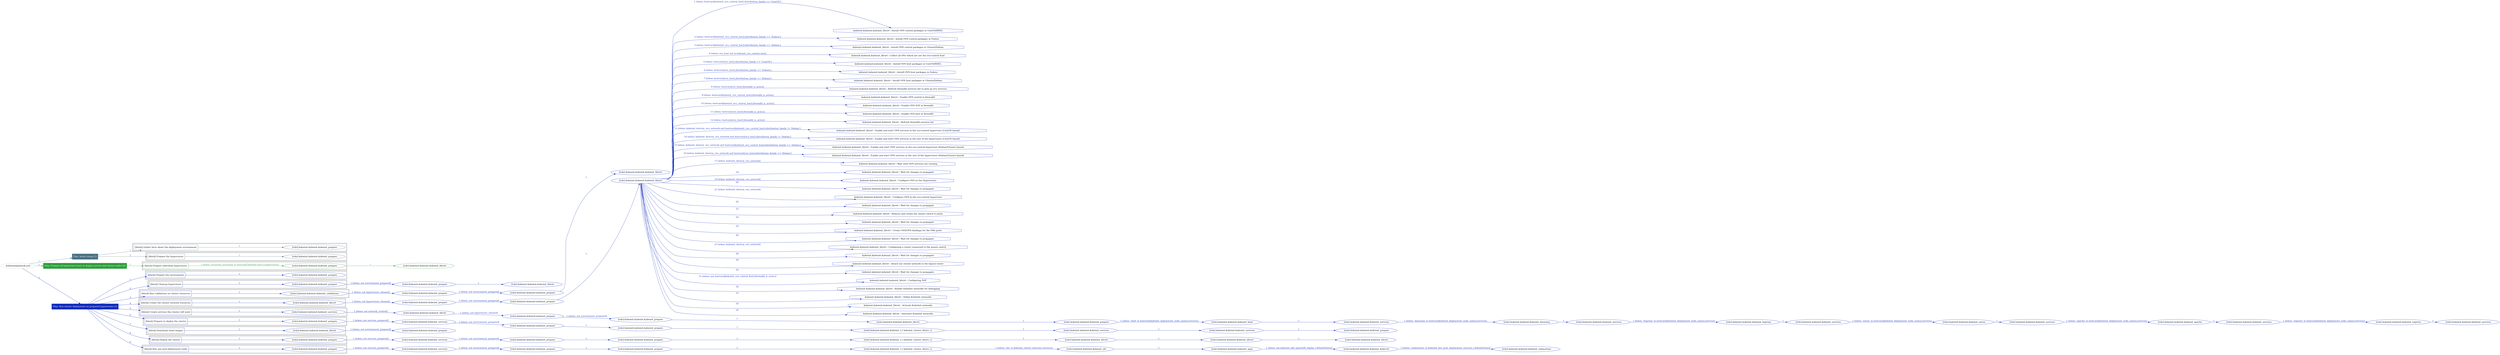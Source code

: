 digraph {
	graph [concentrate=true ordering=in rankdir=LR ratio=fill]
	edge [esep=5 sep=10]
	"kubeinit/playbook.yml" [id=root_node style=dotted]
	play_7420771f [label="Play: Initial setup (1)" color="#497083" fontcolor="#ffffff" id=play_7420771f shape=box style=filled tooltip=localhost]
	"kubeinit/playbook.yml" -> play_7420771f [label="1 " color="#497083" fontcolor="#497083" id=edge_368be7ba labeltooltip="1 " tooltip="1 "]
	subgraph "kubeinit.kubeinit.kubeinit_prepare" {
		role_701263f1 [label="[role] kubeinit.kubeinit.kubeinit_prepare" color="#497083" id=role_701263f1 tooltip="kubeinit.kubeinit.kubeinit_prepare"]
	}
	subgraph "kubeinit.kubeinit.kubeinit_prepare" {
		role_af1cd93e [label="[role] kubeinit.kubeinit.kubeinit_prepare" color="#497083" id=role_af1cd93e tooltip="kubeinit.kubeinit.kubeinit_prepare"]
	}
	subgraph "Play: Initial setup (1)" {
		play_7420771f -> block_e654a989 [label=1 color="#497083" fontcolor="#497083" id=edge_bf13eaab labeltooltip=1 tooltip=1]
		subgraph cluster_block_e654a989 {
			block_e654a989 [label="[block] Gather facts about the deployment environment" color="#497083" id=block_e654a989 labeltooltip="Gather facts about the deployment environment" shape=box tooltip="Gather facts about the deployment environment"]
			block_e654a989 -> role_701263f1 [label="1 " color="#497083" fontcolor="#497083" id=edge_9c1942f3 labeltooltip="1 " tooltip="1 "]
		}
		play_7420771f -> block_f4fbcfcd [label=2 color="#497083" fontcolor="#497083" id=edge_a1d8a9e3 labeltooltip=2 tooltip=2]
		subgraph cluster_block_f4fbcfcd {
			block_f4fbcfcd [label="[block] Prepare the hypervisors" color="#497083" id=block_f4fbcfcd labeltooltip="Prepare the hypervisors" shape=box tooltip="Prepare the hypervisors"]
			block_f4fbcfcd -> role_af1cd93e [label="1 " color="#497083" fontcolor="#497083" id=edge_2d97d461 labeltooltip="1 " tooltip="1 "]
		}
	}
	play_1cea342a [label="Play: Prepare all hypervisor hosts to deploy service and cluster nodes (0)" color="#2d9f3b" fontcolor="#ffffff" id=play_1cea342a shape=box style=filled tooltip="Play: Prepare all hypervisor hosts to deploy service and cluster nodes (0)"]
	"kubeinit/playbook.yml" -> play_1cea342a [label="2 " color="#2d9f3b" fontcolor="#2d9f3b" id=edge_59aaf8d9 labeltooltip="2 " tooltip="2 "]
	subgraph "kubeinit.kubeinit.kubeinit_libvirt" {
		role_6fa849ac [label="[role] kubeinit.kubeinit.kubeinit_libvirt" color="#2d9f3b" id=role_6fa849ac tooltip="kubeinit.kubeinit.kubeinit_libvirt"]
	}
	subgraph "kubeinit.kubeinit.kubeinit_prepare" {
		role_0d039602 [label="[role] kubeinit.kubeinit.kubeinit_prepare" color="#2d9f3b" id=role_0d039602 tooltip="kubeinit.kubeinit.kubeinit_prepare"]
		role_0d039602 -> role_6fa849ac [label="1 " color="#2d9f3b" fontcolor="#2d9f3b" id=edge_84f95bd4 labeltooltip="1 " tooltip="1 "]
	}
	subgraph "Play: Prepare all hypervisor hosts to deploy service and cluster nodes (0)" {
		play_1cea342a -> block_7aeaf0b8 [label=1 color="#2d9f3b" fontcolor="#2d9f3b" id=edge_08aff4ee labeltooltip=1 tooltip=1]
		subgraph cluster_block_7aeaf0b8 {
			block_7aeaf0b8 [label="[block] Prepare individual hypervisors" color="#2d9f3b" id=block_7aeaf0b8 labeltooltip="Prepare individual hypervisors" shape=box tooltip="Prepare individual hypervisors"]
			block_7aeaf0b8 -> role_0d039602 [label="1 [when: inventory_hostname in hostvars['kubeinit-facts'].hypervisors]" color="#2d9f3b" fontcolor="#2d9f3b" id=edge_da3703e6 labeltooltip="1 [when: inventory_hostname in hostvars['kubeinit-facts'].hypervisors]" tooltip="1 [when: inventory_hostname in hostvars['kubeinit-facts'].hypervisors]"]
		}
	}
	play_79f4475b [label="Play: Run cluster deployment on prepared hypervisors (1)" color="#102cbc" fontcolor="#ffffff" id=play_79f4475b shape=box style=filled tooltip=localhost]
	"kubeinit/playbook.yml" -> play_79f4475b [label="3 " color="#102cbc" fontcolor="#102cbc" id=edge_f532a8fe labeltooltip="3 " tooltip="3 "]
	subgraph "kubeinit.kubeinit.kubeinit_prepare" {
		role_f93e0671 [label="[role] kubeinit.kubeinit.kubeinit_prepare" color="#102cbc" id=role_f93e0671 tooltip="kubeinit.kubeinit.kubeinit_prepare"]
	}
	subgraph "kubeinit.kubeinit.kubeinit_libvirt" {
		role_ed2ef0db [label="[role] kubeinit.kubeinit.kubeinit_libvirt" color="#102cbc" id=role_ed2ef0db tooltip="kubeinit.kubeinit.kubeinit_libvirt"]
	}
	subgraph "kubeinit.kubeinit.kubeinit_prepare" {
		role_e0a0b399 [label="[role] kubeinit.kubeinit.kubeinit_prepare" color="#102cbc" id=role_e0a0b399 tooltip="kubeinit.kubeinit.kubeinit_prepare"]
		role_e0a0b399 -> role_ed2ef0db [label="1 " color="#102cbc" fontcolor="#102cbc" id=edge_40d512a1 labeltooltip="1 " tooltip="1 "]
	}
	subgraph "kubeinit.kubeinit.kubeinit_prepare" {
		role_da04e08a [label="[role] kubeinit.kubeinit.kubeinit_prepare" color="#102cbc" id=role_da04e08a tooltip="kubeinit.kubeinit.kubeinit_prepare"]
		role_da04e08a -> role_e0a0b399 [label="1 [when: not environment_prepared]" color="#102cbc" fontcolor="#102cbc" id=edge_e2bd405f labeltooltip="1 [when: not environment_prepared]" tooltip="1 [when: not environment_prepared]"]
	}
	subgraph "kubeinit.kubeinit.kubeinit_libvirt" {
		role_40f737f0 [label="[role] kubeinit.kubeinit.kubeinit_libvirt" color="#102cbc" id=role_40f737f0 tooltip="kubeinit.kubeinit.kubeinit_libvirt"]
	}
	subgraph "kubeinit.kubeinit.kubeinit_prepare" {
		role_0a683090 [label="[role] kubeinit.kubeinit.kubeinit_prepare" color="#102cbc" id=role_0a683090 tooltip="kubeinit.kubeinit.kubeinit_prepare"]
		role_0a683090 -> role_40f737f0 [label="1 " color="#102cbc" fontcolor="#102cbc" id=edge_259c933c labeltooltip="1 " tooltip="1 "]
	}
	subgraph "kubeinit.kubeinit.kubeinit_prepare" {
		role_18100a14 [label="[role] kubeinit.kubeinit.kubeinit_prepare" color="#102cbc" id=role_18100a14 tooltip="kubeinit.kubeinit.kubeinit_prepare"]
		role_18100a14 -> role_0a683090 [label="1 [when: not environment_prepared]" color="#102cbc" fontcolor="#102cbc" id=edge_1acc3d64 labeltooltip="1 [when: not environment_prepared]" tooltip="1 [when: not environment_prepared]"]
	}
	subgraph "kubeinit.kubeinit.kubeinit_validations" {
		role_2ceaddbe [label="[role] kubeinit.kubeinit.kubeinit_validations" color="#102cbc" id=role_2ceaddbe tooltip="kubeinit.kubeinit.kubeinit_validations"]
		role_2ceaddbe -> role_18100a14 [label="1 [when: not hypervisors_cleaned]" color="#102cbc" fontcolor="#102cbc" id=edge_20ef3582 labeltooltip="1 [when: not hypervisors_cleaned]" tooltip="1 [when: not hypervisors_cleaned]"]
	}
	subgraph "kubeinit.kubeinit.kubeinit_libvirt" {
		role_bf991c85 [label="[role] kubeinit.kubeinit.kubeinit_libvirt" color="#102cbc" id=role_bf991c85 tooltip="kubeinit.kubeinit.kubeinit_libvirt"]
		task_4f2b5621 [label="kubeinit.kubeinit.kubeinit_libvirt : Install OVN central packages in CentOS/RHEL" color="#102cbc" id=task_4f2b5621 shape=octagon tooltip="kubeinit.kubeinit.kubeinit_libvirt : Install OVN central packages in CentOS/RHEL"]
		role_bf991c85 -> task_4f2b5621 [label="1 [when: hostvars[kubeinit_ovn_central_host].distribution_family == 'CentOS']" color="#102cbc" fontcolor="#102cbc" id=edge_a04bbad7 labeltooltip="1 [when: hostvars[kubeinit_ovn_central_host].distribution_family == 'CentOS']" tooltip="1 [when: hostvars[kubeinit_ovn_central_host].distribution_family == 'CentOS']"]
		task_9ecec8c1 [label="kubeinit.kubeinit.kubeinit_libvirt : Install OVN central packages in Fedora" color="#102cbc" id=task_9ecec8c1 shape=octagon tooltip="kubeinit.kubeinit.kubeinit_libvirt : Install OVN central packages in Fedora"]
		role_bf991c85 -> task_9ecec8c1 [label="2 [when: hostvars[kubeinit_ovn_central_host].distribution_family == 'Fedora']" color="#102cbc" fontcolor="#102cbc" id=edge_82d10121 labeltooltip="2 [when: hostvars[kubeinit_ovn_central_host].distribution_family == 'Fedora']" tooltip="2 [when: hostvars[kubeinit_ovn_central_host].distribution_family == 'Fedora']"]
		task_66576013 [label="kubeinit.kubeinit.kubeinit_libvirt : Install OVN central packages in Ubuntu/Debian" color="#102cbc" id=task_66576013 shape=octagon tooltip="kubeinit.kubeinit.kubeinit_libvirt : Install OVN central packages in Ubuntu/Debian"]
		role_bf991c85 -> task_66576013 [label="3 [when: hostvars[kubeinit_ovn_central_host].distribution_family == 'Debian']" color="#102cbc" fontcolor="#102cbc" id=edge_46616333 labeltooltip="3 [when: hostvars[kubeinit_ovn_central_host].distribution_family == 'Debian']" tooltip="3 [when: hostvars[kubeinit_ovn_central_host].distribution_family == 'Debian']"]
		task_7b7b7b12 [label="kubeinit.kubeinit.kubeinit_libvirt : Collect all HVs which are not the ovn-central host" color="#102cbc" id=task_7b7b7b12 shape=octagon tooltip="kubeinit.kubeinit.kubeinit_libvirt : Collect all HVs which are not the ovn-central host"]
		role_bf991c85 -> task_7b7b7b12 [label="4 [when: ovn_host not in kubeinit_ovn_central_host]" color="#102cbc" fontcolor="#102cbc" id=edge_37f4c86d labeltooltip="4 [when: ovn_host not in kubeinit_ovn_central_host]" tooltip="4 [when: ovn_host not in kubeinit_ovn_central_host]"]
		task_fb3303d0 [label="kubeinit.kubeinit.kubeinit_libvirt : Install OVN host packages in CentOS/RHEL" color="#102cbc" id=task_fb3303d0 shape=octagon tooltip="kubeinit.kubeinit.kubeinit_libvirt : Install OVN host packages in CentOS/RHEL"]
		role_bf991c85 -> task_fb3303d0 [label="5 [when: hostvars[ovn_host].distribution_family == 'CentOS']" color="#102cbc" fontcolor="#102cbc" id=edge_e5398c85 labeltooltip="5 [when: hostvars[ovn_host].distribution_family == 'CentOS']" tooltip="5 [when: hostvars[ovn_host].distribution_family == 'CentOS']"]
		task_4a37964b [label="kubeinit.kubeinit.kubeinit_libvirt : Install OVN host packages in Fedora" color="#102cbc" id=task_4a37964b shape=octagon tooltip="kubeinit.kubeinit.kubeinit_libvirt : Install OVN host packages in Fedora"]
		role_bf991c85 -> task_4a37964b [label="6 [when: hostvars[ovn_host].distribution_family == 'Fedora']" color="#102cbc" fontcolor="#102cbc" id=edge_561c4237 labeltooltip="6 [when: hostvars[ovn_host].distribution_family == 'Fedora']" tooltip="6 [when: hostvars[ovn_host].distribution_family == 'Fedora']"]
		task_3f889f70 [label="kubeinit.kubeinit.kubeinit_libvirt : Install OVN host packages in Ubuntu/Debian" color="#102cbc" id=task_3f889f70 shape=octagon tooltip="kubeinit.kubeinit.kubeinit_libvirt : Install OVN host packages in Ubuntu/Debian"]
		role_bf991c85 -> task_3f889f70 [label="7 [when: hostvars[ovn_host].distribution_family == 'Debian']" color="#102cbc" fontcolor="#102cbc" id=edge_5febec69 labeltooltip="7 [when: hostvars[ovn_host].distribution_family == 'Debian']" tooltip="7 [when: hostvars[ovn_host].distribution_family == 'Debian']"]
		task_ab6e0a6a [label="kubeinit.kubeinit.kubeinit_libvirt : Refresh firewalld services list to pick up ovn services" color="#102cbc" id=task_ab6e0a6a shape=octagon tooltip="kubeinit.kubeinit.kubeinit_libvirt : Refresh firewalld services list to pick up ovn services"]
		role_bf991c85 -> task_ab6e0a6a [label="8 [when: hostvars[ovn_host].firewalld_is_active]" color="#102cbc" fontcolor="#102cbc" id=edge_5a41689d labeltooltip="8 [when: hostvars[ovn_host].firewalld_is_active]" tooltip="8 [when: hostvars[ovn_host].firewalld_is_active]"]
		task_4463eb6c [label="kubeinit.kubeinit.kubeinit_libvirt : Enable OVN central in firewalld" color="#102cbc" id=task_4463eb6c shape=octagon tooltip="kubeinit.kubeinit.kubeinit_libvirt : Enable OVN central in firewalld"]
		role_bf991c85 -> task_4463eb6c [label="9 [when: hostvars[kubeinit_ovn_central_host].firewalld_is_active]" color="#102cbc" fontcolor="#102cbc" id=edge_decd6329 labeltooltip="9 [when: hostvars[kubeinit_ovn_central_host].firewalld_is_active]" tooltip="9 [when: hostvars[kubeinit_ovn_central_host].firewalld_is_active]"]
		task_6dfd584d [label="kubeinit.kubeinit.kubeinit_libvirt : Enable OVN NAT in firewalld" color="#102cbc" id=task_6dfd584d shape=octagon tooltip="kubeinit.kubeinit.kubeinit_libvirt : Enable OVN NAT in firewalld"]
		role_bf991c85 -> task_6dfd584d [label="10 [when: hostvars[kubeinit_ovn_central_host].firewalld_is_active]" color="#102cbc" fontcolor="#102cbc" id=edge_1a4df8ba labeltooltip="10 [when: hostvars[kubeinit_ovn_central_host].firewalld_is_active]" tooltip="10 [when: hostvars[kubeinit_ovn_central_host].firewalld_is_active]"]
		task_c420536a [label="kubeinit.kubeinit.kubeinit_libvirt : Enable OVN host in firewalld" color="#102cbc" id=task_c420536a shape=octagon tooltip="kubeinit.kubeinit.kubeinit_libvirt : Enable OVN host in firewalld"]
		role_bf991c85 -> task_c420536a [label="11 [when: hostvars[ovn_host].firewalld_is_active]" color="#102cbc" fontcolor="#102cbc" id=edge_6ace4cad labeltooltip="11 [when: hostvars[ovn_host].firewalld_is_active]" tooltip="11 [when: hostvars[ovn_host].firewalld_is_active]"]
		task_96637a58 [label="kubeinit.kubeinit.kubeinit_libvirt : Refresh firewalld services list" color="#102cbc" id=task_96637a58 shape=octagon tooltip="kubeinit.kubeinit.kubeinit_libvirt : Refresh firewalld services list"]
		role_bf991c85 -> task_96637a58 [label="12 [when: hostvars[ovn_host].firewalld_is_active]" color="#102cbc" fontcolor="#102cbc" id=edge_937cf4b1 labeltooltip="12 [when: hostvars[ovn_host].firewalld_is_active]" tooltip="12 [when: hostvars[ovn_host].firewalld_is_active]"]
		task_eae16247 [label="kubeinit.kubeinit.kubeinit_libvirt : Enable and start OVN services in the ovn-central hypervisor (CentOS based)" color="#102cbc" id=task_eae16247 shape=octagon tooltip="kubeinit.kubeinit.kubeinit_libvirt : Enable and start OVN services in the ovn-central hypervisor (CentOS based)"]
		role_bf991c85 -> task_eae16247 [label="13 [when: kubeinit_destroy_ovn_network and hostvars[kubeinit_ovn_central_host].distribution_family != 'Debian']" color="#102cbc" fontcolor="#102cbc" id=edge_b6a8bc0e labeltooltip="13 [when: kubeinit_destroy_ovn_network and hostvars[kubeinit_ovn_central_host].distribution_family != 'Debian']" tooltip="13 [when: kubeinit_destroy_ovn_network and hostvars[kubeinit_ovn_central_host].distribution_family != 'Debian']"]
		task_8f714b37 [label="kubeinit.kubeinit.kubeinit_libvirt : Enable and start OVN services in the rest of the hypervisors (CentOS based)" color="#102cbc" id=task_8f714b37 shape=octagon tooltip="kubeinit.kubeinit.kubeinit_libvirt : Enable and start OVN services in the rest of the hypervisors (CentOS based)"]
		role_bf991c85 -> task_8f714b37 [label="14 [when: kubeinit_destroy_ovn_network and hostvars[ovn_host].distribution_family != 'Debian']" color="#102cbc" fontcolor="#102cbc" id=edge_f4b4247b labeltooltip="14 [when: kubeinit_destroy_ovn_network and hostvars[ovn_host].distribution_family != 'Debian']" tooltip="14 [when: kubeinit_destroy_ovn_network and hostvars[ovn_host].distribution_family != 'Debian']"]
		task_ddc75527 [label="kubeinit.kubeinit.kubeinit_libvirt : Enable and start OVN services in the ovn-central hypervisor (Debian/Ubuntu based)" color="#102cbc" id=task_ddc75527 shape=octagon tooltip="kubeinit.kubeinit.kubeinit_libvirt : Enable and start OVN services in the ovn-central hypervisor (Debian/Ubuntu based)"]
		role_bf991c85 -> task_ddc75527 [label="15 [when: kubeinit_destroy_ovn_network and hostvars[kubeinit_ovn_central_host].distribution_family == 'Debian']" color="#102cbc" fontcolor="#102cbc" id=edge_b657be21 labeltooltip="15 [when: kubeinit_destroy_ovn_network and hostvars[kubeinit_ovn_central_host].distribution_family == 'Debian']" tooltip="15 [when: kubeinit_destroy_ovn_network and hostvars[kubeinit_ovn_central_host].distribution_family == 'Debian']"]
		task_4830872f [label="kubeinit.kubeinit.kubeinit_libvirt : Enable and start OVN services in the rest of the hypervisors (Debian/Ubuntu based)" color="#102cbc" id=task_4830872f shape=octagon tooltip="kubeinit.kubeinit.kubeinit_libvirt : Enable and start OVN services in the rest of the hypervisors (Debian/Ubuntu based)"]
		role_bf991c85 -> task_4830872f [label="16 [when: kubeinit_destroy_ovn_network and hostvars[ovn_host].distribution_family == 'Debian']" color="#102cbc" fontcolor="#102cbc" id=edge_92d03a1f labeltooltip="16 [when: kubeinit_destroy_ovn_network and hostvars[ovn_host].distribution_family == 'Debian']" tooltip="16 [when: kubeinit_destroy_ovn_network and hostvars[ovn_host].distribution_family == 'Debian']"]
		task_a9220044 [label="kubeinit.kubeinit.kubeinit_libvirt : Wait until OVN services are running" color="#102cbc" id=task_a9220044 shape=octagon tooltip="kubeinit.kubeinit.kubeinit_libvirt : Wait until OVN services are running"]
		role_bf991c85 -> task_a9220044 [label="17 [when: kubeinit_destroy_ovn_network]" color="#102cbc" fontcolor="#102cbc" id=edge_58a25ad6 labeltooltip="17 [when: kubeinit_destroy_ovn_network]" tooltip="17 [when: kubeinit_destroy_ovn_network]"]
		task_f2bbf2ac [label="kubeinit.kubeinit.kubeinit_libvirt : Wait for changes to propagate" color="#102cbc" id=task_f2bbf2ac shape=octagon tooltip="kubeinit.kubeinit.kubeinit_libvirt : Wait for changes to propagate"]
		role_bf991c85 -> task_f2bbf2ac [label="18 " color="#102cbc" fontcolor="#102cbc" id=edge_b04eb582 labeltooltip="18 " tooltip="18 "]
		task_a8797c86 [label="kubeinit.kubeinit.kubeinit_libvirt : Configure OVS on the Hypervisors" color="#102cbc" id=task_a8797c86 shape=octagon tooltip="kubeinit.kubeinit.kubeinit_libvirt : Configure OVS on the Hypervisors"]
		role_bf991c85 -> task_a8797c86 [label="19 [when: kubeinit_destroy_ovn_network]" color="#102cbc" fontcolor="#102cbc" id=edge_a32a2ca6 labeltooltip="19 [when: kubeinit_destroy_ovn_network]" tooltip="19 [when: kubeinit_destroy_ovn_network]"]
		task_eec591e0 [label="kubeinit.kubeinit.kubeinit_libvirt : Wait for changes to propagate" color="#102cbc" id=task_eec591e0 shape=octagon tooltip="kubeinit.kubeinit.kubeinit_libvirt : Wait for changes to propagate"]
		role_bf991c85 -> task_eec591e0 [label="20 " color="#102cbc" fontcolor="#102cbc" id=edge_6c374a6e labeltooltip="20 " tooltip="20 "]
		task_398b35e6 [label="kubeinit.kubeinit.kubeinit_libvirt : Configure OVN in the ovn-central hypervisor" color="#102cbc" id=task_398b35e6 shape=octagon tooltip="kubeinit.kubeinit.kubeinit_libvirt : Configure OVN in the ovn-central hypervisor"]
		role_bf991c85 -> task_398b35e6 [label="21 [when: kubeinit_destroy_ovn_network]" color="#102cbc" fontcolor="#102cbc" id=edge_18a2bec5 labeltooltip="21 [when: kubeinit_destroy_ovn_network]" tooltip="21 [when: kubeinit_destroy_ovn_network]"]
		task_481fd3ac [label="kubeinit.kubeinit.kubeinit_libvirt : Wait for changes to propagate" color="#102cbc" id=task_481fd3ac shape=octagon tooltip="kubeinit.kubeinit.kubeinit_libvirt : Wait for changes to propagate"]
		role_bf991c85 -> task_481fd3ac [label="22 " color="#102cbc" fontcolor="#102cbc" id=edge_f2823b73 labeltooltip="22 " tooltip="22 "]
		task_f4468ef3 [label="kubeinit.kubeinit.kubeinit_libvirt : Remove and create the cluster switch if exists" color="#102cbc" id=task_f4468ef3 shape=octagon tooltip="kubeinit.kubeinit.kubeinit_libvirt : Remove and create the cluster switch if exists"]
		role_bf991c85 -> task_f4468ef3 [label="23 " color="#102cbc" fontcolor="#102cbc" id=edge_bfd33bcf labeltooltip="23 " tooltip="23 "]
		task_38da4454 [label="kubeinit.kubeinit.kubeinit_libvirt : Wait for changes to propagate" color="#102cbc" id=task_38da4454 shape=octagon tooltip="kubeinit.kubeinit.kubeinit_libvirt : Wait for changes to propagate"]
		role_bf991c85 -> task_38da4454 [label="24 " color="#102cbc" fontcolor="#102cbc" id=edge_ad9d231c labeltooltip="24 " tooltip="24 "]
		task_98a19c70 [label="kubeinit.kubeinit.kubeinit_libvirt : Create OVS/OVN bindings for the VMs ports" color="#102cbc" id=task_98a19c70 shape=octagon tooltip="kubeinit.kubeinit.kubeinit_libvirt : Create OVS/OVN bindings for the VMs ports"]
		role_bf991c85 -> task_98a19c70 [label="25 " color="#102cbc" fontcolor="#102cbc" id=edge_cf399090 labeltooltip="25 " tooltip="25 "]
		task_174df146 [label="kubeinit.kubeinit.kubeinit_libvirt : Wait for changes to propagate" color="#102cbc" id=task_174df146 shape=octagon tooltip="kubeinit.kubeinit.kubeinit_libvirt : Wait for changes to propagate"]
		role_bf991c85 -> task_174df146 [label="26 " color="#102cbc" fontcolor="#102cbc" id=edge_80669d99 labeltooltip="26 " tooltip="26 "]
		task_fcd5700c [label="kubeinit.kubeinit.kubeinit_libvirt : Configuring a router connected to the guests switch" color="#102cbc" id=task_fcd5700c shape=octagon tooltip="kubeinit.kubeinit.kubeinit_libvirt : Configuring a router connected to the guests switch"]
		role_bf991c85 -> task_fcd5700c [label="27 [when: kubeinit_destroy_ovn_network]" color="#102cbc" fontcolor="#102cbc" id=edge_41b9b8c3 labeltooltip="27 [when: kubeinit_destroy_ovn_network]" tooltip="27 [when: kubeinit_destroy_ovn_network]"]
		task_88eae310 [label="kubeinit.kubeinit.kubeinit_libvirt : Wait for changes to propagate" color="#102cbc" id=task_88eae310 shape=octagon tooltip="kubeinit.kubeinit.kubeinit_libvirt : Wait for changes to propagate"]
		role_bf991c85 -> task_88eae310 [label="28 " color="#102cbc" fontcolor="#102cbc" id=edge_916c6be7 labeltooltip="28 " tooltip="28 "]
		task_077a9a0e [label="kubeinit.kubeinit.kubeinit_libvirt : Attach our cluster network to the logical router" color="#102cbc" id=task_077a9a0e shape=octagon tooltip="kubeinit.kubeinit.kubeinit_libvirt : Attach our cluster network to the logical router"]
		role_bf991c85 -> task_077a9a0e [label="29 " color="#102cbc" fontcolor="#102cbc" id=edge_dfe6a814 labeltooltip="29 " tooltip="29 "]
		task_caeaf30b [label="kubeinit.kubeinit.kubeinit_libvirt : Wait for changes to propagate" color="#102cbc" id=task_caeaf30b shape=octagon tooltip="kubeinit.kubeinit.kubeinit_libvirt : Wait for changes to propagate"]
		role_bf991c85 -> task_caeaf30b [label="30 " color="#102cbc" fontcolor="#102cbc" id=edge_e7281069 labeltooltip="30 " tooltip="30 "]
		task_af030d94 [label="kubeinit.kubeinit.kubeinit_libvirt : Configuring NAT" color="#102cbc" id=task_af030d94 shape=octagon tooltip="kubeinit.kubeinit.kubeinit_libvirt : Configuring NAT"]
		role_bf991c85 -> task_af030d94 [label="31 [when: not hostvars[kubeinit_ovn_central_host].firewalld_is_active]" color="#102cbc" fontcolor="#102cbc" id=edge_69627a5f labeltooltip="31 [when: not hostvars[kubeinit_ovn_central_host].firewalld_is_active]" tooltip="31 [when: not hostvars[kubeinit_ovn_central_host].firewalld_is_active]"]
		task_8991876f [label="kubeinit.kubeinit.kubeinit_libvirt : Render KubeInit networks for debugging" color="#102cbc" id=task_8991876f shape=octagon tooltip="kubeinit.kubeinit.kubeinit_libvirt : Render KubeInit networks for debugging"]
		role_bf991c85 -> task_8991876f [label="32 " color="#102cbc" fontcolor="#102cbc" id=edge_96d76af0 labeltooltip="32 " tooltip="32 "]
		task_96a92d74 [label="kubeinit.kubeinit.kubeinit_libvirt : Define KubeInit networks" color="#102cbc" id=task_96a92d74 shape=octagon tooltip="kubeinit.kubeinit.kubeinit_libvirt : Define KubeInit networks"]
		role_bf991c85 -> task_96a92d74 [label="33 " color="#102cbc" fontcolor="#102cbc" id=edge_0a55455b labeltooltip="33 " tooltip="33 "]
		task_f3a034f8 [label="kubeinit.kubeinit.kubeinit_libvirt : Activate KubeInit networks" color="#102cbc" id=task_f3a034f8 shape=octagon tooltip="kubeinit.kubeinit.kubeinit_libvirt : Activate KubeInit networks"]
		role_bf991c85 -> task_f3a034f8 [label="34 " color="#102cbc" fontcolor="#102cbc" id=edge_15e59e9c labeltooltip="34 " tooltip="34 "]
		task_6df0f6f8 [label="kubeinit.kubeinit.kubeinit_libvirt : Autostart KubeInit networks" color="#102cbc" id=task_6df0f6f8 shape=octagon tooltip="kubeinit.kubeinit.kubeinit_libvirt : Autostart KubeInit networks"]
		role_bf991c85 -> task_6df0f6f8 [label="35 " color="#102cbc" fontcolor="#102cbc" id=edge_5e985e9e labeltooltip="35 " tooltip="35 "]
	}
	subgraph "kubeinit.kubeinit.kubeinit_prepare" {
		role_5394159d [label="[role] kubeinit.kubeinit.kubeinit_prepare" color="#102cbc" id=role_5394159d tooltip="kubeinit.kubeinit.kubeinit_prepare"]
		role_5394159d -> role_bf991c85 [label="1 " color="#102cbc" fontcolor="#102cbc" id=edge_0143cae1 labeltooltip="1 " tooltip="1 "]
	}
	subgraph "kubeinit.kubeinit.kubeinit_prepare" {
		role_70aec561 [label="[role] kubeinit.kubeinit.kubeinit_prepare" color="#102cbc" id=role_70aec561 tooltip="kubeinit.kubeinit.kubeinit_prepare"]
		role_70aec561 -> role_5394159d [label="1 [when: not environment_prepared]" color="#102cbc" fontcolor="#102cbc" id=edge_9d524626 labeltooltip="1 [when: not environment_prepared]" tooltip="1 [when: not environment_prepared]"]
	}
	subgraph "kubeinit.kubeinit.kubeinit_libvirt" {
		role_24abf4d4 [label="[role] kubeinit.kubeinit.kubeinit_libvirt" color="#102cbc" id=role_24abf4d4 tooltip="kubeinit.kubeinit.kubeinit_libvirt"]
		role_24abf4d4 -> role_70aec561 [label="1 [when: not hypervisors_cleaned]" color="#102cbc" fontcolor="#102cbc" id=edge_0392110e labeltooltip="1 [when: not hypervisors_cleaned]" tooltip="1 [when: not hypervisors_cleaned]"]
	}
	subgraph "kubeinit.kubeinit.kubeinit_services" {
		role_6073fa2c [label="[role] kubeinit.kubeinit.kubeinit_services" color="#102cbc" id=role_6073fa2c tooltip="kubeinit.kubeinit.kubeinit_services"]
	}
	subgraph "kubeinit.kubeinit.kubeinit_registry" {
		role_8c04002b [label="[role] kubeinit.kubeinit.kubeinit_registry" color="#102cbc" id=role_8c04002b tooltip="kubeinit.kubeinit.kubeinit_registry"]
		role_8c04002b -> role_6073fa2c [label="1 " color="#102cbc" fontcolor="#102cbc" id=edge_14d5c194 labeltooltip="1 " tooltip="1 "]
	}
	subgraph "kubeinit.kubeinit.kubeinit_services" {
		role_63b7ab6c [label="[role] kubeinit.kubeinit.kubeinit_services" color="#102cbc" id=role_63b7ab6c tooltip="kubeinit.kubeinit.kubeinit_services"]
		role_63b7ab6c -> role_8c04002b [label="1 [when: 'registry' in hostvars[kubeinit_deployment_node_name].services]" color="#102cbc" fontcolor="#102cbc" id=edge_d6452235 labeltooltip="1 [when: 'registry' in hostvars[kubeinit_deployment_node_name].services]" tooltip="1 [when: 'registry' in hostvars[kubeinit_deployment_node_name].services]"]
	}
	subgraph "kubeinit.kubeinit.kubeinit_apache" {
		role_ace56214 [label="[role] kubeinit.kubeinit.kubeinit_apache" color="#102cbc" id=role_ace56214 tooltip="kubeinit.kubeinit.kubeinit_apache"]
		role_ace56214 -> role_63b7ab6c [label="1 " color="#102cbc" fontcolor="#102cbc" id=edge_1d1d3300 labeltooltip="1 " tooltip="1 "]
	}
	subgraph "kubeinit.kubeinit.kubeinit_services" {
		role_61acb085 [label="[role] kubeinit.kubeinit.kubeinit_services" color="#102cbc" id=role_61acb085 tooltip="kubeinit.kubeinit.kubeinit_services"]
		role_61acb085 -> role_ace56214 [label="1 [when: 'apache' in hostvars[kubeinit_deployment_node_name].services]" color="#102cbc" fontcolor="#102cbc" id=edge_66f47ab0 labeltooltip="1 [when: 'apache' in hostvars[kubeinit_deployment_node_name].services]" tooltip="1 [when: 'apache' in hostvars[kubeinit_deployment_node_name].services]"]
	}
	subgraph "kubeinit.kubeinit.kubeinit_nexus" {
		role_a8bcab72 [label="[role] kubeinit.kubeinit.kubeinit_nexus" color="#102cbc" id=role_a8bcab72 tooltip="kubeinit.kubeinit.kubeinit_nexus"]
		role_a8bcab72 -> role_61acb085 [label="1 " color="#102cbc" fontcolor="#102cbc" id=edge_68885f77 labeltooltip="1 " tooltip="1 "]
	}
	subgraph "kubeinit.kubeinit.kubeinit_services" {
		role_9eb2581c [label="[role] kubeinit.kubeinit.kubeinit_services" color="#102cbc" id=role_9eb2581c tooltip="kubeinit.kubeinit.kubeinit_services"]
		role_9eb2581c -> role_a8bcab72 [label="1 [when: 'nexus' in hostvars[kubeinit_deployment_node_name].services]" color="#102cbc" fontcolor="#102cbc" id=edge_324e7e40 labeltooltip="1 [when: 'nexus' in hostvars[kubeinit_deployment_node_name].services]" tooltip="1 [when: 'nexus' in hostvars[kubeinit_deployment_node_name].services]"]
	}
	subgraph "kubeinit.kubeinit.kubeinit_haproxy" {
		role_577147ae [label="[role] kubeinit.kubeinit.kubeinit_haproxy" color="#102cbc" id=role_577147ae tooltip="kubeinit.kubeinit.kubeinit_haproxy"]
		role_577147ae -> role_9eb2581c [label="1 " color="#102cbc" fontcolor="#102cbc" id=edge_f4d68b0b labeltooltip="1 " tooltip="1 "]
	}
	subgraph "kubeinit.kubeinit.kubeinit_services" {
		role_774530a5 [label="[role] kubeinit.kubeinit.kubeinit_services" color="#102cbc" id=role_774530a5 tooltip="kubeinit.kubeinit.kubeinit_services"]
		role_774530a5 -> role_577147ae [label="1 [when: 'haproxy' in hostvars[kubeinit_deployment_node_name].services]" color="#102cbc" fontcolor="#102cbc" id=edge_8c5ea6fa labeltooltip="1 [when: 'haproxy' in hostvars[kubeinit_deployment_node_name].services]" tooltip="1 [when: 'haproxy' in hostvars[kubeinit_deployment_node_name].services]"]
	}
	subgraph "kubeinit.kubeinit.kubeinit_dnsmasq" {
		role_4c574e81 [label="[role] kubeinit.kubeinit.kubeinit_dnsmasq" color="#102cbc" id=role_4c574e81 tooltip="kubeinit.kubeinit.kubeinit_dnsmasq"]
		role_4c574e81 -> role_774530a5 [label="1 " color="#102cbc" fontcolor="#102cbc" id=edge_db74de1c labeltooltip="1 " tooltip="1 "]
	}
	subgraph "kubeinit.kubeinit.kubeinit_services" {
		role_b79f78ef [label="[role] kubeinit.kubeinit.kubeinit_services" color="#102cbc" id=role_b79f78ef tooltip="kubeinit.kubeinit.kubeinit_services"]
		role_b79f78ef -> role_4c574e81 [label="1 [when: 'dnsmasq' in hostvars[kubeinit_deployment_node_name].services]" color="#102cbc" fontcolor="#102cbc" id=edge_4b73aef8 labeltooltip="1 [when: 'dnsmasq' in hostvars[kubeinit_deployment_node_name].services]" tooltip="1 [when: 'dnsmasq' in hostvars[kubeinit_deployment_node_name].services]"]
	}
	subgraph "kubeinit.kubeinit.kubeinit_bind" {
		role_db213e39 [label="[role] kubeinit.kubeinit.kubeinit_bind" color="#102cbc" id=role_db213e39 tooltip="kubeinit.kubeinit.kubeinit_bind"]
		role_db213e39 -> role_b79f78ef [label="1 " color="#102cbc" fontcolor="#102cbc" id=edge_2ab9b18b labeltooltip="1 " tooltip="1 "]
	}
	subgraph "kubeinit.kubeinit.kubeinit_prepare" {
		role_30369bbc [label="[role] kubeinit.kubeinit.kubeinit_prepare" color="#102cbc" id=role_30369bbc tooltip="kubeinit.kubeinit.kubeinit_prepare"]
		role_30369bbc -> role_db213e39 [label="1 [when: 'bind' in hostvars[kubeinit_deployment_node_name].services]" color="#102cbc" fontcolor="#102cbc" id=edge_468cc46f labeltooltip="1 [when: 'bind' in hostvars[kubeinit_deployment_node_name].services]" tooltip="1 [when: 'bind' in hostvars[kubeinit_deployment_node_name].services]"]
	}
	subgraph "kubeinit.kubeinit.kubeinit_libvirt" {
		role_1c8c0841 [label="[role] kubeinit.kubeinit.kubeinit_libvirt" color="#102cbc" id=role_1c8c0841 tooltip="kubeinit.kubeinit.kubeinit_libvirt"]
		role_1c8c0841 -> role_30369bbc [label="1 " color="#102cbc" fontcolor="#102cbc" id=edge_20fd23f8 labeltooltip="1 " tooltip="1 "]
	}
	subgraph "kubeinit.kubeinit.kubeinit_prepare" {
		role_cdc10f4e [label="[role] kubeinit.kubeinit.kubeinit_prepare" color="#102cbc" id=role_cdc10f4e tooltip="kubeinit.kubeinit.kubeinit_prepare"]
		role_cdc10f4e -> role_1c8c0841 [label="1 " color="#102cbc" fontcolor="#102cbc" id=edge_bd8ed0c0 labeltooltip="1 " tooltip="1 "]
	}
	subgraph "kubeinit.kubeinit.kubeinit_prepare" {
		role_dc8620cb [label="[role] kubeinit.kubeinit.kubeinit_prepare" color="#102cbc" id=role_dc8620cb tooltip="kubeinit.kubeinit.kubeinit_prepare"]
		role_dc8620cb -> role_cdc10f4e [label="1 [when: not environment_prepared]" color="#102cbc" fontcolor="#102cbc" id=edge_56b12a91 labeltooltip="1 [when: not environment_prepared]" tooltip="1 [when: not environment_prepared]"]
	}
	subgraph "kubeinit.kubeinit.kubeinit_libvirt" {
		role_91788907 [label="[role] kubeinit.kubeinit.kubeinit_libvirt" color="#102cbc" id=role_91788907 tooltip="kubeinit.kubeinit.kubeinit_libvirt"]
		role_91788907 -> role_dc8620cb [label="1 [when: not hypervisors_cleaned]" color="#102cbc" fontcolor="#102cbc" id=edge_4c906602 labeltooltip="1 [when: not hypervisors_cleaned]" tooltip="1 [when: not hypervisors_cleaned]"]
	}
	subgraph "kubeinit.kubeinit.kubeinit_services" {
		role_022a57ba [label="[role] kubeinit.kubeinit.kubeinit_services" color="#102cbc" id=role_022a57ba tooltip="kubeinit.kubeinit.kubeinit_services"]
		role_022a57ba -> role_91788907 [label="1 [when: not network_created]" color="#102cbc" fontcolor="#102cbc" id=edge_bb2b9d30 labeltooltip="1 [when: not network_created]" tooltip="1 [when: not network_created]"]
	}
	subgraph "kubeinit.kubeinit.kubeinit_prepare" {
		role_f387624d [label="[role] kubeinit.kubeinit.kubeinit_prepare" color="#102cbc" id=role_f387624d tooltip="kubeinit.kubeinit.kubeinit_prepare"]
	}
	subgraph "kubeinit.kubeinit.kubeinit_services" {
		role_e7eb88aa [label="[role] kubeinit.kubeinit.kubeinit_services" color="#102cbc" id=role_e7eb88aa tooltip="kubeinit.kubeinit.kubeinit_services"]
		role_e7eb88aa -> role_f387624d [label="1 " color="#102cbc" fontcolor="#102cbc" id=edge_83bf5376 labeltooltip="1 " tooltip="1 "]
	}
	subgraph "kubeinit.kubeinit.kubeinit_services" {
		role_6361acb3 [label="[role] kubeinit.kubeinit.kubeinit_services" color="#102cbc" id=role_6361acb3 tooltip="kubeinit.kubeinit.kubeinit_services"]
		role_6361acb3 -> role_e7eb88aa [label="1 " color="#102cbc" fontcolor="#102cbc" id=edge_f855edb6 labeltooltip="1 " tooltip="1 "]
	}
	subgraph "kubeinit.kubeinit.kubeinit_{{ kubeinit_cluster_distro }}" {
		role_9d21462a [label="[role] kubeinit.kubeinit.kubeinit_{{ kubeinit_cluster_distro }}" color="#102cbc" id=role_9d21462a tooltip="kubeinit.kubeinit.kubeinit_{{ kubeinit_cluster_distro }}"]
		role_9d21462a -> role_6361acb3 [label="1 " color="#102cbc" fontcolor="#102cbc" id=edge_a326676e labeltooltip="1 " tooltip="1 "]
	}
	subgraph "kubeinit.kubeinit.kubeinit_prepare" {
		role_fdf78b25 [label="[role] kubeinit.kubeinit.kubeinit_prepare" color="#102cbc" id=role_fdf78b25 tooltip="kubeinit.kubeinit.kubeinit_prepare"]
		role_fdf78b25 -> role_9d21462a [label="1 " color="#102cbc" fontcolor="#102cbc" id=edge_7ac09835 labeltooltip="1 " tooltip="1 "]
	}
	subgraph "kubeinit.kubeinit.kubeinit_prepare" {
		role_8b47c6ac [label="[role] kubeinit.kubeinit.kubeinit_prepare" color="#102cbc" id=role_8b47c6ac tooltip="kubeinit.kubeinit.kubeinit_prepare"]
		role_8b47c6ac -> role_fdf78b25 [label="1 " color="#102cbc" fontcolor="#102cbc" id=edge_df10a91a labeltooltip="1 " tooltip="1 "]
	}
	subgraph "kubeinit.kubeinit.kubeinit_services" {
		role_34c119bb [label="[role] kubeinit.kubeinit.kubeinit_services" color="#102cbc" id=role_34c119bb tooltip="kubeinit.kubeinit.kubeinit_services"]
		role_34c119bb -> role_8b47c6ac [label="1 [when: not environment_prepared]" color="#102cbc" fontcolor="#102cbc" id=edge_022f7a21 labeltooltip="1 [when: not environment_prepared]" tooltip="1 [when: not environment_prepared]"]
	}
	subgraph "kubeinit.kubeinit.kubeinit_prepare" {
		role_95a86e00 [label="[role] kubeinit.kubeinit.kubeinit_prepare" color="#102cbc" id=role_95a86e00 tooltip="kubeinit.kubeinit.kubeinit_prepare"]
		role_95a86e00 -> role_34c119bb [label="1 [when: not services_prepared]" color="#102cbc" fontcolor="#102cbc" id=edge_6b9a6dae labeltooltip="1 [when: not services_prepared]" tooltip="1 [when: not services_prepared]"]
	}
	subgraph "kubeinit.kubeinit.kubeinit_prepare" {
		role_f4a59a72 [label="[role] kubeinit.kubeinit.kubeinit_prepare" color="#102cbc" id=role_f4a59a72 tooltip="kubeinit.kubeinit.kubeinit_prepare"]
	}
	subgraph "kubeinit.kubeinit.kubeinit_libvirt" {
		role_740e58a6 [label="[role] kubeinit.kubeinit.kubeinit_libvirt" color="#102cbc" id=role_740e58a6 tooltip="kubeinit.kubeinit.kubeinit_libvirt"]
		role_740e58a6 -> role_f4a59a72 [label="1 [when: not environment_prepared]" color="#102cbc" fontcolor="#102cbc" id=edge_1a79cd78 labeltooltip="1 [when: not environment_prepared]" tooltip="1 [when: not environment_prepared]"]
	}
	subgraph "kubeinit.kubeinit.kubeinit_libvirt" {
		role_dad4850d [label="[role] kubeinit.kubeinit.kubeinit_libvirt" color="#102cbc" id=role_dad4850d tooltip="kubeinit.kubeinit.kubeinit_libvirt"]
	}
	subgraph "kubeinit.kubeinit.kubeinit_libvirt" {
		role_dfa16c6b [label="[role] kubeinit.kubeinit.kubeinit_libvirt" color="#102cbc" id=role_dfa16c6b tooltip="kubeinit.kubeinit.kubeinit_libvirt"]
		role_dfa16c6b -> role_dad4850d [label="1 " color="#102cbc" fontcolor="#102cbc" id=edge_6df32ea1 labeltooltip="1 " tooltip="1 "]
	}
	subgraph "kubeinit.kubeinit.kubeinit_libvirt" {
		role_5bc7a0f2 [label="[role] kubeinit.kubeinit.kubeinit_libvirt" color="#102cbc" id=role_5bc7a0f2 tooltip="kubeinit.kubeinit.kubeinit_libvirt"]
		role_5bc7a0f2 -> role_dfa16c6b [label="1 " color="#102cbc" fontcolor="#102cbc" id=edge_57aef564 labeltooltip="1 " tooltip="1 "]
	}
	subgraph "kubeinit.kubeinit.kubeinit_{{ kubeinit_cluster_distro }}" {
		role_0b8495a3 [label="[role] kubeinit.kubeinit.kubeinit_{{ kubeinit_cluster_distro }}" color="#102cbc" id=role_0b8495a3 tooltip="kubeinit.kubeinit.kubeinit_{{ kubeinit_cluster_distro }}"]
		role_0b8495a3 -> role_5bc7a0f2 [label="1 " color="#102cbc" fontcolor="#102cbc" id=edge_065c6a59 labeltooltip="1 " tooltip="1 "]
	}
	subgraph "kubeinit.kubeinit.kubeinit_prepare" {
		role_21c16fc6 [label="[role] kubeinit.kubeinit.kubeinit_prepare" color="#102cbc" id=role_21c16fc6 tooltip="kubeinit.kubeinit.kubeinit_prepare"]
		role_21c16fc6 -> role_0b8495a3 [label="1 " color="#102cbc" fontcolor="#102cbc" id=edge_e5d35d4e labeltooltip="1 " tooltip="1 "]
	}
	subgraph "kubeinit.kubeinit.kubeinit_prepare" {
		role_99ee1cc7 [label="[role] kubeinit.kubeinit.kubeinit_prepare" color="#102cbc" id=role_99ee1cc7 tooltip="kubeinit.kubeinit.kubeinit_prepare"]
		role_99ee1cc7 -> role_21c16fc6 [label="1 " color="#102cbc" fontcolor="#102cbc" id=edge_f1ee6b2f labeltooltip="1 " tooltip="1 "]
	}
	subgraph "kubeinit.kubeinit.kubeinit_services" {
		role_ccd16236 [label="[role] kubeinit.kubeinit.kubeinit_services" color="#102cbc" id=role_ccd16236 tooltip="kubeinit.kubeinit.kubeinit_services"]
		role_ccd16236 -> role_99ee1cc7 [label="1 [when: not environment_prepared]" color="#102cbc" fontcolor="#102cbc" id=edge_1dd8ac71 labeltooltip="1 [when: not environment_prepared]" tooltip="1 [when: not environment_prepared]"]
	}
	subgraph "kubeinit.kubeinit.kubeinit_prepare" {
		role_c118af8c [label="[role] kubeinit.kubeinit.kubeinit_prepare" color="#102cbc" id=role_c118af8c tooltip="kubeinit.kubeinit.kubeinit_prepare"]
		role_c118af8c -> role_ccd16236 [label="1 [when: not services_prepared]" color="#102cbc" fontcolor="#102cbc" id=edge_d29fbbd6 labeltooltip="1 [when: not services_prepared]" tooltip="1 [when: not services_prepared]"]
	}
	subgraph "kubeinit.kubeinit.kubeinit_submariner" {
		role_6dfc4830 [label="[role] kubeinit.kubeinit.kubeinit_submariner" color="#102cbc" id=role_6dfc4830 tooltip="kubeinit.kubeinit.kubeinit_submariner"]
	}
	subgraph "kubeinit.kubeinit.kubeinit_kubevirt" {
		role_6ea46b83 [label="[role] kubeinit.kubeinit.kubeinit_kubevirt" color="#102cbc" id=role_6ea46b83 tooltip="kubeinit.kubeinit.kubeinit_kubevirt"]
		role_6ea46b83 -> role_6dfc4830 [label="1 [when: 'submariner' in kubeinit_fact_post_deployment_services | default(False)]" color="#102cbc" fontcolor="#102cbc" id=edge_2e8a543c labeltooltip="1 [when: 'submariner' in kubeinit_fact_post_deployment_services | default(False)]" tooltip="1 [when: 'submariner' in kubeinit_fact_post_deployment_services | default(False)]"]
	}
	subgraph "kubeinit.kubeinit.kubeinit_apps" {
		role_42843514 [label="[role] kubeinit.kubeinit.kubeinit_apps" color="#102cbc" id=role_42843514 tooltip="kubeinit.kubeinit.kubeinit_apps"]
		role_42843514 -> role_6ea46b83 [label="1 [when: not kubeinit_okd_openshift_deploy | default(False)]" color="#102cbc" fontcolor="#102cbc" id=edge_eeb68add labeltooltip="1 [when: not kubeinit_okd_openshift_deploy | default(False)]" tooltip="1 [when: not kubeinit_okd_openshift_deploy | default(False)]"]
	}
	subgraph "kubeinit.kubeinit.kubeinit_nfs" {
		role_83f9d8ff [label="[role] kubeinit.kubeinit.kubeinit_nfs" color="#102cbc" id=role_83f9d8ff tooltip="kubeinit.kubeinit.kubeinit_nfs"]
		role_83f9d8ff -> role_42843514 [label="1 " color="#102cbc" fontcolor="#102cbc" id=edge_d15c4a42 labeltooltip="1 " tooltip="1 "]
	}
	subgraph "kubeinit.kubeinit.kubeinit_{{ kubeinit_cluster_distro }}" {
		role_2dfd3369 [label="[role] kubeinit.kubeinit.kubeinit_{{ kubeinit_cluster_distro }}" color="#102cbc" id=role_2dfd3369 tooltip="kubeinit.kubeinit.kubeinit_{{ kubeinit_cluster_distro }}"]
		role_2dfd3369 -> role_83f9d8ff [label="1 [when: 'nfs' in kubeinit_cluster_hostvars.services]" color="#102cbc" fontcolor="#102cbc" id=edge_14830354 labeltooltip="1 [when: 'nfs' in kubeinit_cluster_hostvars.services]" tooltip="1 [when: 'nfs' in kubeinit_cluster_hostvars.services]"]
	}
	subgraph "kubeinit.kubeinit.kubeinit_prepare" {
		role_8f113561 [label="[role] kubeinit.kubeinit.kubeinit_prepare" color="#102cbc" id=role_8f113561 tooltip="kubeinit.kubeinit.kubeinit_prepare"]
		role_8f113561 -> role_2dfd3369 [label="1 " color="#102cbc" fontcolor="#102cbc" id=edge_f230211a labeltooltip="1 " tooltip="1 "]
	}
	subgraph "kubeinit.kubeinit.kubeinit_prepare" {
		role_3816d3b9 [label="[role] kubeinit.kubeinit.kubeinit_prepare" color="#102cbc" id=role_3816d3b9 tooltip="kubeinit.kubeinit.kubeinit_prepare"]
		role_3816d3b9 -> role_8f113561 [label="1 " color="#102cbc" fontcolor="#102cbc" id=edge_d6aa65db labeltooltip="1 " tooltip="1 "]
	}
	subgraph "kubeinit.kubeinit.kubeinit_services" {
		role_5a3ea677 [label="[role] kubeinit.kubeinit.kubeinit_services" color="#102cbc" id=role_5a3ea677 tooltip="kubeinit.kubeinit.kubeinit_services"]
		role_5a3ea677 -> role_3816d3b9 [label="1 [when: not environment_prepared]" color="#102cbc" fontcolor="#102cbc" id=edge_d5b374b4 labeltooltip="1 [when: not environment_prepared]" tooltip="1 [when: not environment_prepared]"]
	}
	subgraph "kubeinit.kubeinit.kubeinit_prepare" {
		role_def36598 [label="[role] kubeinit.kubeinit.kubeinit_prepare" color="#102cbc" id=role_def36598 tooltip="kubeinit.kubeinit.kubeinit_prepare"]
		role_def36598 -> role_5a3ea677 [label="1 [when: not services_prepared]" color="#102cbc" fontcolor="#102cbc" id=edge_e648693a labeltooltip="1 [when: not services_prepared]" tooltip="1 [when: not services_prepared]"]
	}
	subgraph "Play: Run cluster deployment on prepared hypervisors (1)" {
		play_79f4475b -> block_421e4eea [label=1 color="#102cbc" fontcolor="#102cbc" id=edge_cc4591f3 labeltooltip=1 tooltip=1]
		subgraph cluster_block_421e4eea {
			block_421e4eea [label="[block] Prepare the environment" color="#102cbc" id=block_421e4eea labeltooltip="Prepare the environment" shape=box tooltip="Prepare the environment"]
			block_421e4eea -> role_f93e0671 [label="1 " color="#102cbc" fontcolor="#102cbc" id=edge_49e33877 labeltooltip="1 " tooltip="1 "]
		}
		play_79f4475b -> block_d61356be [label=2 color="#102cbc" fontcolor="#102cbc" id=edge_85b19226 labeltooltip=2 tooltip=2]
		subgraph cluster_block_d61356be {
			block_d61356be [label="[block] Cleanup hypervisors" color="#102cbc" id=block_d61356be labeltooltip="Cleanup hypervisors" shape=box tooltip="Cleanup hypervisors"]
			block_d61356be -> role_da04e08a [label="1 " color="#102cbc" fontcolor="#102cbc" id=edge_a5d34769 labeltooltip="1 " tooltip="1 "]
		}
		play_79f4475b -> block_8cf49998 [label=3 color="#102cbc" fontcolor="#102cbc" id=edge_9713467f labeltooltip=3 tooltip=3]
		subgraph cluster_block_8cf49998 {
			block_8cf49998 [label="[block] Run validations on cluster resources" color="#102cbc" id=block_8cf49998 labeltooltip="Run validations on cluster resources" shape=box tooltip="Run validations on cluster resources"]
			block_8cf49998 -> role_2ceaddbe [label="1 " color="#102cbc" fontcolor="#102cbc" id=edge_84b63a8c labeltooltip="1 " tooltip="1 "]
		}
		play_79f4475b -> block_a68cc3a8 [label=4 color="#102cbc" fontcolor="#102cbc" id=edge_ffdae8cf labeltooltip=4 tooltip=4]
		subgraph cluster_block_a68cc3a8 {
			block_a68cc3a8 [label="[block] Create the cluster network resources" color="#102cbc" id=block_a68cc3a8 labeltooltip="Create the cluster network resources" shape=box tooltip="Create the cluster network resources"]
			block_a68cc3a8 -> role_24abf4d4 [label="1 " color="#102cbc" fontcolor="#102cbc" id=edge_ff08217e labeltooltip="1 " tooltip="1 "]
		}
		play_79f4475b -> block_1bf3bdb2 [label=5 color="#102cbc" fontcolor="#102cbc" id=edge_ed2e02ce labeltooltip=5 tooltip=5]
		subgraph cluster_block_1bf3bdb2 {
			block_1bf3bdb2 [label="[block] Create services the cluster will need" color="#102cbc" id=block_1bf3bdb2 labeltooltip="Create services the cluster will need" shape=box tooltip="Create services the cluster will need"]
			block_1bf3bdb2 -> role_022a57ba [label="1 " color="#102cbc" fontcolor="#102cbc" id=edge_48b14823 labeltooltip="1 " tooltip="1 "]
		}
		play_79f4475b -> block_739e7e42 [label=6 color="#102cbc" fontcolor="#102cbc" id=edge_a11a5862 labeltooltip=6 tooltip=6]
		subgraph cluster_block_739e7e42 {
			block_739e7e42 [label="[block] Prepare to deploy the cluster" color="#102cbc" id=block_739e7e42 labeltooltip="Prepare to deploy the cluster" shape=box tooltip="Prepare to deploy the cluster"]
			block_739e7e42 -> role_95a86e00 [label="1 " color="#102cbc" fontcolor="#102cbc" id=edge_128b81b7 labeltooltip="1 " tooltip="1 "]
		}
		play_79f4475b -> block_b3c930a8 [label=7 color="#102cbc" fontcolor="#102cbc" id=edge_45b1f929 labeltooltip=7 tooltip=7]
		subgraph cluster_block_b3c930a8 {
			block_b3c930a8 [label="[block] Download cloud images" color="#102cbc" id=block_b3c930a8 labeltooltip="Download cloud images" shape=box tooltip="Download cloud images"]
			block_b3c930a8 -> role_740e58a6 [label="1 " color="#102cbc" fontcolor="#102cbc" id=edge_519b59cf labeltooltip="1 " tooltip="1 "]
		}
		play_79f4475b -> block_a47ccf93 [label=8 color="#102cbc" fontcolor="#102cbc" id=edge_bc764004 labeltooltip=8 tooltip=8]
		subgraph cluster_block_a47ccf93 {
			block_a47ccf93 [label="[block] Deploy the cluster" color="#102cbc" id=block_a47ccf93 labeltooltip="Deploy the cluster" shape=box tooltip="Deploy the cluster"]
			block_a47ccf93 -> role_c118af8c [label="1 " color="#102cbc" fontcolor="#102cbc" id=edge_33c8bfe7 labeltooltip="1 " tooltip="1 "]
		}
		play_79f4475b -> block_7e02b2ea [label=9 color="#102cbc" fontcolor="#102cbc" id=edge_26fc2be0 labeltooltip=9 tooltip=9]
		subgraph cluster_block_7e02b2ea {
			block_7e02b2ea [label="[block] Run any post-deployment tasks" color="#102cbc" id=block_7e02b2ea labeltooltip="Run any post-deployment tasks" shape=box tooltip="Run any post-deployment tasks"]
			block_7e02b2ea -> role_def36598 [label="1 " color="#102cbc" fontcolor="#102cbc" id=edge_949f3470 labeltooltip="1 " tooltip="1 "]
		}
	}
}
